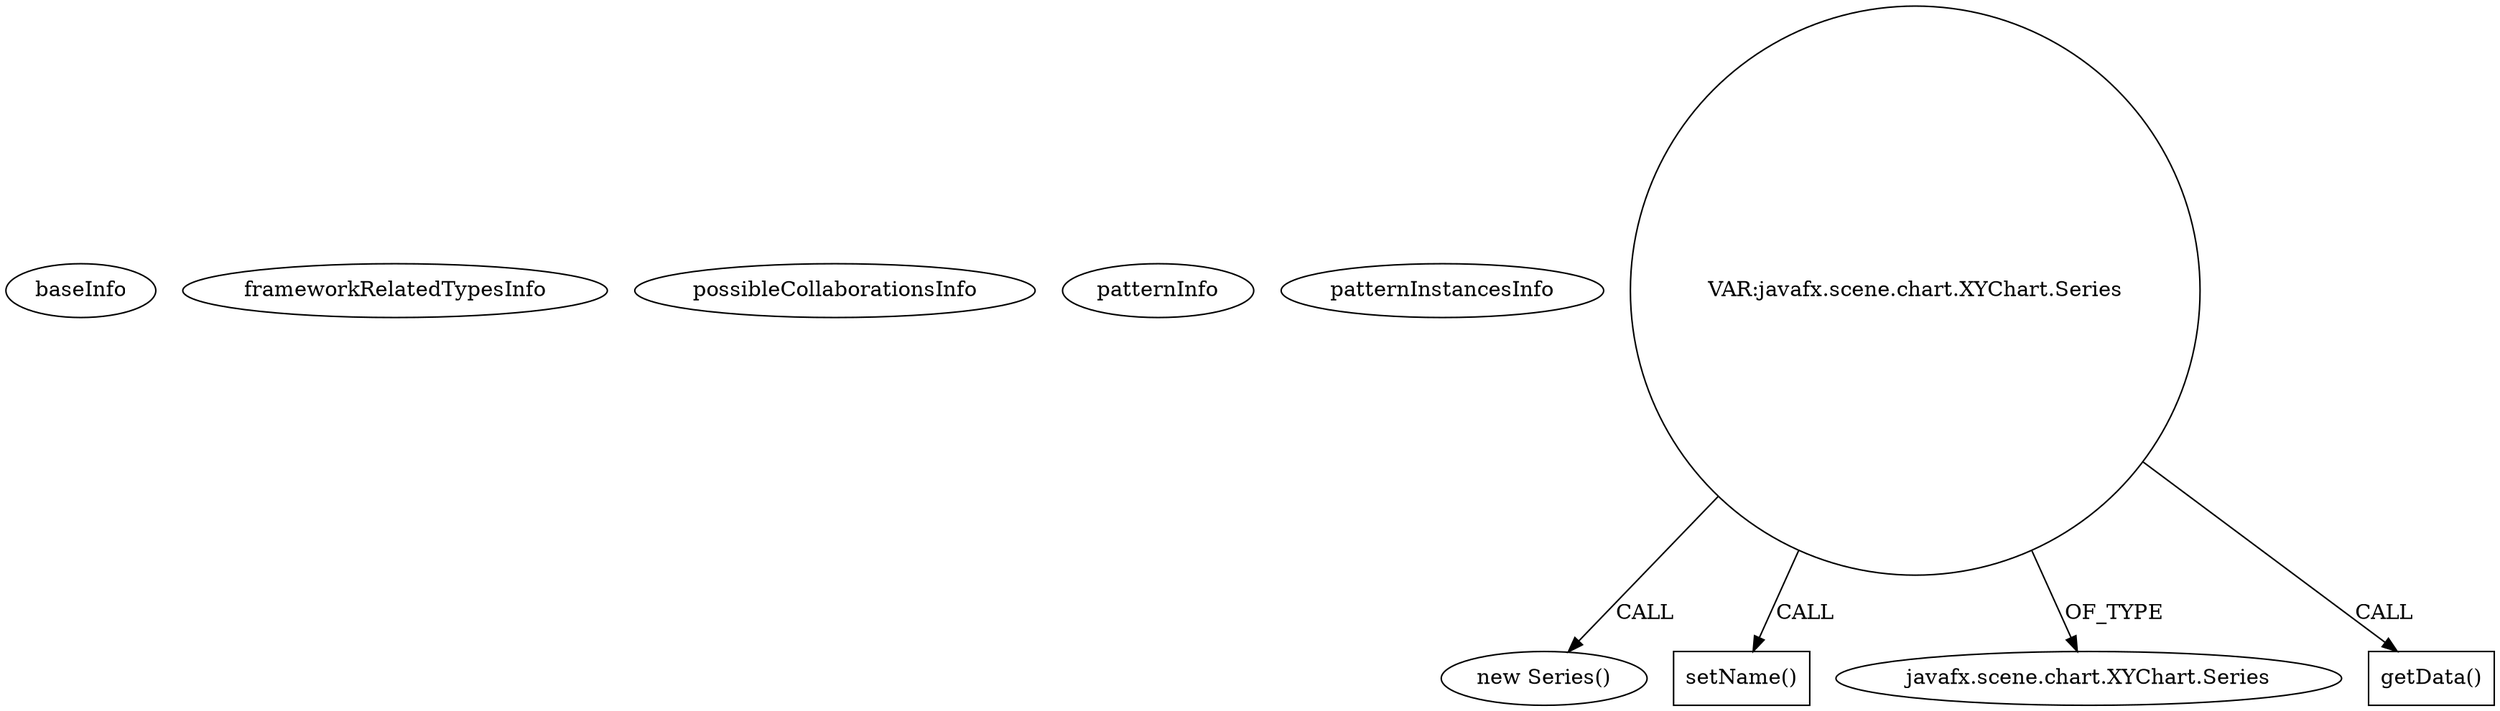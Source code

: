 digraph {
baseInfo[graphId=3661,category="pattern",isAnonymous=false,possibleRelation=false]
frameworkRelatedTypesInfo[]
possibleCollaborationsInfo[]
patternInfo[frequency=2.0,patternRootClient=null]
patternInstancesInfo[0="srikarr-Woot~/srikarr-Woot/Woot-master/src/Woot.java~Woot~4256",1="srikarr-Woot~/srikarr-Woot/Woot-master/src/Woot.java~void start(javafx.stage.Stage)~4257"]
14[label="new Series()",vertexType="CONSTRUCTOR_CALL",isFrameworkType=false]
15[label="VAR:javafx.scene.chart.XYChart.Series",vertexType="VARIABLE_EXPRESION",isFrameworkType=false,shape=circle]
18[label="setName()",vertexType="INSIDE_CALL",isFrameworkType=false,shape=box]
16[label="javafx.scene.chart.XYChart.Series",vertexType="FRAMEWORK_CLASS_TYPE",isFrameworkType=false]
20[label="getData()",vertexType="INSIDE_CALL",isFrameworkType=false,shape=box]
15->14[label="CALL"]
15->16[label="OF_TYPE"]
15->20[label="CALL"]
15->18[label="CALL"]
}
